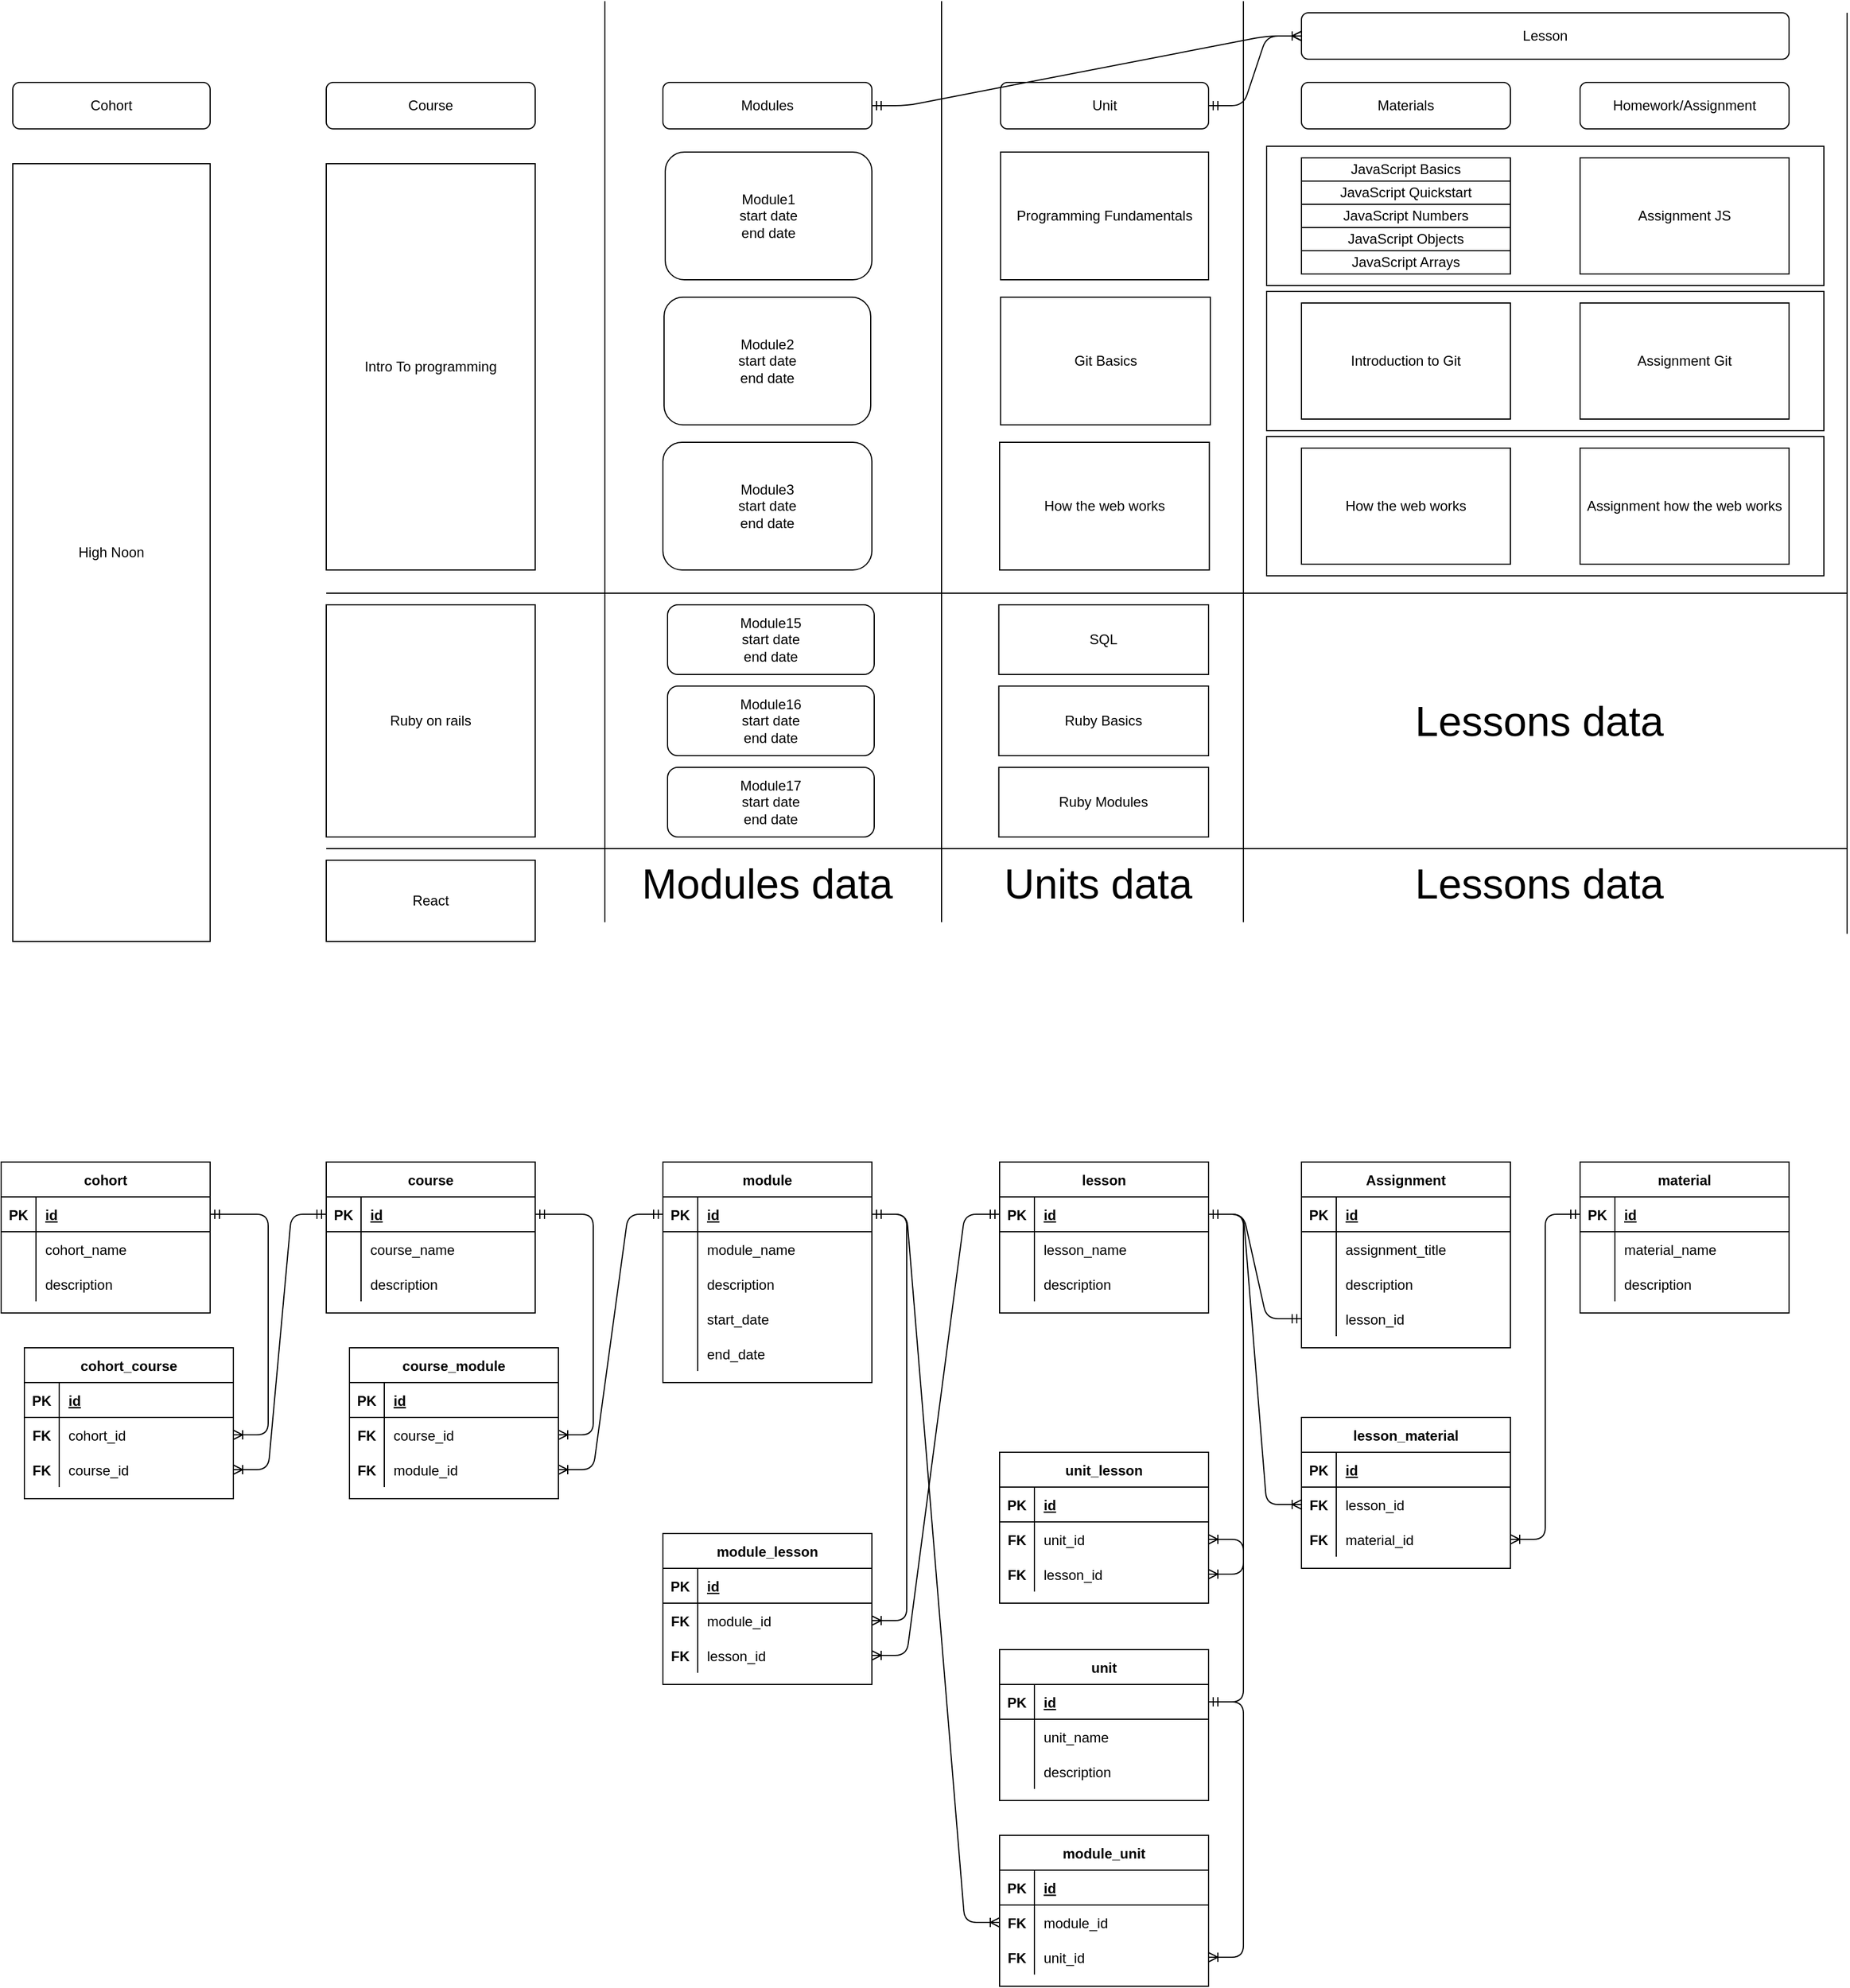 <mxfile version="14.4.3" type="device"><diagram id="O0OKYs0jteGNB7Sngauj" name="Page-1"><mxGraphModel dx="1897" dy="2104" grid="1" gridSize="10" guides="1" tooltips="1" connect="1" arrows="1" fold="1" page="1" pageScale="1" pageWidth="850" pageHeight="1100" math="0" shadow="0"><root><mxCell id="0"/><mxCell id="1" parent="0"/><mxCell id="TIWMJqJ8-KiWITQh8Dt_-1" value="cohort" style="shape=table;startSize=30;container=1;collapsible=1;childLayout=tableLayout;fixedRows=1;rowLines=0;fontStyle=1;align=center;resizeLast=1;" vertex="1" parent="1"><mxGeometry x="100" y="80" width="180" height="130" as="geometry"/></mxCell><mxCell id="TIWMJqJ8-KiWITQh8Dt_-2" value="" style="shape=partialRectangle;collapsible=0;dropTarget=0;pointerEvents=0;fillColor=none;top=0;left=0;bottom=1;right=0;points=[[0,0.5],[1,0.5]];portConstraint=eastwest;" vertex="1" parent="TIWMJqJ8-KiWITQh8Dt_-1"><mxGeometry y="30" width="180" height="30" as="geometry"/></mxCell><mxCell id="TIWMJqJ8-KiWITQh8Dt_-3" value="PK" style="shape=partialRectangle;connectable=0;fillColor=none;top=0;left=0;bottom=0;right=0;fontStyle=1;overflow=hidden;" vertex="1" parent="TIWMJqJ8-KiWITQh8Dt_-2"><mxGeometry width="30" height="30" as="geometry"/></mxCell><mxCell id="TIWMJqJ8-KiWITQh8Dt_-4" value="id" style="shape=partialRectangle;connectable=0;fillColor=none;top=0;left=0;bottom=0;right=0;align=left;spacingLeft=6;fontStyle=5;overflow=hidden;" vertex="1" parent="TIWMJqJ8-KiWITQh8Dt_-2"><mxGeometry x="30" width="150" height="30" as="geometry"/></mxCell><mxCell id="TIWMJqJ8-KiWITQh8Dt_-5" value="" style="shape=partialRectangle;collapsible=0;dropTarget=0;pointerEvents=0;fillColor=none;top=0;left=0;bottom=0;right=0;points=[[0,0.5],[1,0.5]];portConstraint=eastwest;" vertex="1" parent="TIWMJqJ8-KiWITQh8Dt_-1"><mxGeometry y="60" width="180" height="30" as="geometry"/></mxCell><mxCell id="TIWMJqJ8-KiWITQh8Dt_-6" value="" style="shape=partialRectangle;connectable=0;fillColor=none;top=0;left=0;bottom=0;right=0;editable=1;overflow=hidden;" vertex="1" parent="TIWMJqJ8-KiWITQh8Dt_-5"><mxGeometry width="30" height="30" as="geometry"/></mxCell><mxCell id="TIWMJqJ8-KiWITQh8Dt_-7" value="cohort_name" style="shape=partialRectangle;connectable=0;fillColor=none;top=0;left=0;bottom=0;right=0;align=left;spacingLeft=6;overflow=hidden;" vertex="1" parent="TIWMJqJ8-KiWITQh8Dt_-5"><mxGeometry x="30" width="150" height="30" as="geometry"/></mxCell><mxCell id="TIWMJqJ8-KiWITQh8Dt_-11" value="" style="shape=partialRectangle;collapsible=0;dropTarget=0;pointerEvents=0;fillColor=none;top=0;left=0;bottom=0;right=0;points=[[0,0.5],[1,0.5]];portConstraint=eastwest;" vertex="1" parent="TIWMJqJ8-KiWITQh8Dt_-1"><mxGeometry y="90" width="180" height="30" as="geometry"/></mxCell><mxCell id="TIWMJqJ8-KiWITQh8Dt_-12" value="" style="shape=partialRectangle;connectable=0;fillColor=none;top=0;left=0;bottom=0;right=0;editable=1;overflow=hidden;" vertex="1" parent="TIWMJqJ8-KiWITQh8Dt_-11"><mxGeometry width="30" height="30" as="geometry"/></mxCell><mxCell id="TIWMJqJ8-KiWITQh8Dt_-13" value="description" style="shape=partialRectangle;connectable=0;fillColor=none;top=0;left=0;bottom=0;right=0;align=left;spacingLeft=6;overflow=hidden;" vertex="1" parent="TIWMJqJ8-KiWITQh8Dt_-11"><mxGeometry x="30" width="150" height="30" as="geometry"/></mxCell><mxCell id="TIWMJqJ8-KiWITQh8Dt_-14" value="course" style="shape=table;startSize=30;container=1;collapsible=1;childLayout=tableLayout;fixedRows=1;rowLines=0;fontStyle=1;align=center;resizeLast=1;" vertex="1" parent="1"><mxGeometry x="380" y="80" width="180" height="130" as="geometry"/></mxCell><mxCell id="TIWMJqJ8-KiWITQh8Dt_-15" value="" style="shape=partialRectangle;collapsible=0;dropTarget=0;pointerEvents=0;fillColor=none;top=0;left=0;bottom=1;right=0;points=[[0,0.5],[1,0.5]];portConstraint=eastwest;" vertex="1" parent="TIWMJqJ8-KiWITQh8Dt_-14"><mxGeometry y="30" width="180" height="30" as="geometry"/></mxCell><mxCell id="TIWMJqJ8-KiWITQh8Dt_-16" value="PK" style="shape=partialRectangle;connectable=0;fillColor=none;top=0;left=0;bottom=0;right=0;fontStyle=1;overflow=hidden;" vertex="1" parent="TIWMJqJ8-KiWITQh8Dt_-15"><mxGeometry width="30" height="30" as="geometry"/></mxCell><mxCell id="TIWMJqJ8-KiWITQh8Dt_-17" value="id" style="shape=partialRectangle;connectable=0;fillColor=none;top=0;left=0;bottom=0;right=0;align=left;spacingLeft=6;fontStyle=5;overflow=hidden;" vertex="1" parent="TIWMJqJ8-KiWITQh8Dt_-15"><mxGeometry x="30" width="150" height="30" as="geometry"/></mxCell><mxCell id="TIWMJqJ8-KiWITQh8Dt_-18" value="" style="shape=partialRectangle;collapsible=0;dropTarget=0;pointerEvents=0;fillColor=none;top=0;left=0;bottom=0;right=0;points=[[0,0.5],[1,0.5]];portConstraint=eastwest;" vertex="1" parent="TIWMJqJ8-KiWITQh8Dt_-14"><mxGeometry y="60" width="180" height="30" as="geometry"/></mxCell><mxCell id="TIWMJqJ8-KiWITQh8Dt_-19" value="" style="shape=partialRectangle;connectable=0;fillColor=none;top=0;left=0;bottom=0;right=0;editable=1;overflow=hidden;" vertex="1" parent="TIWMJqJ8-KiWITQh8Dt_-18"><mxGeometry width="30" height="30" as="geometry"/></mxCell><mxCell id="TIWMJqJ8-KiWITQh8Dt_-20" value="course_name" style="shape=partialRectangle;connectable=0;fillColor=none;top=0;left=0;bottom=0;right=0;align=left;spacingLeft=6;overflow=hidden;" vertex="1" parent="TIWMJqJ8-KiWITQh8Dt_-18"><mxGeometry x="30" width="150" height="30" as="geometry"/></mxCell><mxCell id="TIWMJqJ8-KiWITQh8Dt_-21" value="" style="shape=partialRectangle;collapsible=0;dropTarget=0;pointerEvents=0;fillColor=none;top=0;left=0;bottom=0;right=0;points=[[0,0.5],[1,0.5]];portConstraint=eastwest;" vertex="1" parent="TIWMJqJ8-KiWITQh8Dt_-14"><mxGeometry y="90" width="180" height="30" as="geometry"/></mxCell><mxCell id="TIWMJqJ8-KiWITQh8Dt_-22" value="" style="shape=partialRectangle;connectable=0;fillColor=none;top=0;left=0;bottom=0;right=0;editable=1;overflow=hidden;" vertex="1" parent="TIWMJqJ8-KiWITQh8Dt_-21"><mxGeometry width="30" height="30" as="geometry"/></mxCell><mxCell id="TIWMJqJ8-KiWITQh8Dt_-23" value="description" style="shape=partialRectangle;connectable=0;fillColor=none;top=0;left=0;bottom=0;right=0;align=left;spacingLeft=6;overflow=hidden;" vertex="1" parent="TIWMJqJ8-KiWITQh8Dt_-21"><mxGeometry x="30" width="150" height="30" as="geometry"/></mxCell><mxCell id="TIWMJqJ8-KiWITQh8Dt_-24" value="cohort_course" style="shape=table;startSize=30;container=1;collapsible=1;childLayout=tableLayout;fixedRows=1;rowLines=0;fontStyle=1;align=center;resizeLast=1;" vertex="1" parent="1"><mxGeometry x="120" y="240" width="180" height="130" as="geometry"/></mxCell><mxCell id="TIWMJqJ8-KiWITQh8Dt_-25" value="" style="shape=partialRectangle;collapsible=0;dropTarget=0;pointerEvents=0;fillColor=none;top=0;left=0;bottom=1;right=0;points=[[0,0.5],[1,0.5]];portConstraint=eastwest;" vertex="1" parent="TIWMJqJ8-KiWITQh8Dt_-24"><mxGeometry y="30" width="180" height="30" as="geometry"/></mxCell><mxCell id="TIWMJqJ8-KiWITQh8Dt_-26" value="PK" style="shape=partialRectangle;connectable=0;fillColor=none;top=0;left=0;bottom=0;right=0;fontStyle=1;overflow=hidden;" vertex="1" parent="TIWMJqJ8-KiWITQh8Dt_-25"><mxGeometry width="30" height="30" as="geometry"/></mxCell><mxCell id="TIWMJqJ8-KiWITQh8Dt_-27" value="id" style="shape=partialRectangle;connectable=0;fillColor=none;top=0;left=0;bottom=0;right=0;align=left;spacingLeft=6;fontStyle=5;overflow=hidden;" vertex="1" parent="TIWMJqJ8-KiWITQh8Dt_-25"><mxGeometry x="30" width="150" height="30" as="geometry"/></mxCell><mxCell id="TIWMJqJ8-KiWITQh8Dt_-28" value="" style="shape=partialRectangle;collapsible=0;dropTarget=0;pointerEvents=0;fillColor=none;top=0;left=0;bottom=0;right=0;points=[[0,0.5],[1,0.5]];portConstraint=eastwest;" vertex="1" parent="TIWMJqJ8-KiWITQh8Dt_-24"><mxGeometry y="60" width="180" height="30" as="geometry"/></mxCell><mxCell id="TIWMJqJ8-KiWITQh8Dt_-29" value="FK" style="shape=partialRectangle;connectable=0;fillColor=none;top=0;left=0;bottom=0;right=0;editable=1;overflow=hidden;fontStyle=1" vertex="1" parent="TIWMJqJ8-KiWITQh8Dt_-28"><mxGeometry width="30" height="30" as="geometry"/></mxCell><mxCell id="TIWMJqJ8-KiWITQh8Dt_-30" value="cohort_id" style="shape=partialRectangle;connectable=0;fillColor=none;top=0;left=0;bottom=0;right=0;align=left;spacingLeft=6;overflow=hidden;" vertex="1" parent="TIWMJqJ8-KiWITQh8Dt_-28"><mxGeometry x="30" width="150" height="30" as="geometry"/></mxCell><mxCell id="TIWMJqJ8-KiWITQh8Dt_-31" value="" style="shape=partialRectangle;collapsible=0;dropTarget=0;pointerEvents=0;fillColor=none;top=0;left=0;bottom=0;right=0;points=[[0,0.5],[1,0.5]];portConstraint=eastwest;" vertex="1" parent="TIWMJqJ8-KiWITQh8Dt_-24"><mxGeometry y="90" width="180" height="30" as="geometry"/></mxCell><mxCell id="TIWMJqJ8-KiWITQh8Dt_-32" value="FK" style="shape=partialRectangle;connectable=0;fillColor=none;top=0;left=0;bottom=0;right=0;editable=1;overflow=hidden;fontStyle=1" vertex="1" parent="TIWMJqJ8-KiWITQh8Dt_-31"><mxGeometry width="30" height="30" as="geometry"/></mxCell><mxCell id="TIWMJqJ8-KiWITQh8Dt_-33" value="course_id" style="shape=partialRectangle;connectable=0;fillColor=none;top=0;left=0;bottom=0;right=0;align=left;spacingLeft=6;overflow=hidden;" vertex="1" parent="TIWMJqJ8-KiWITQh8Dt_-31"><mxGeometry x="30" width="150" height="30" as="geometry"/></mxCell><mxCell id="TIWMJqJ8-KiWITQh8Dt_-35" value="" style="edgeStyle=entityRelationEdgeStyle;fontSize=12;html=1;endArrow=ERoneToMany;startArrow=ERmandOne;" edge="1" parent="1" source="TIWMJqJ8-KiWITQh8Dt_-2" target="TIWMJqJ8-KiWITQh8Dt_-28"><mxGeometry width="100" height="100" relative="1" as="geometry"><mxPoint x="620" y="360" as="sourcePoint"/><mxPoint x="720" y="260" as="targetPoint"/></mxGeometry></mxCell><mxCell id="TIWMJqJ8-KiWITQh8Dt_-37" value="" style="edgeStyle=entityRelationEdgeStyle;fontSize=12;html=1;endArrow=ERoneToMany;startArrow=ERmandOne;entryX=1;entryY=0.5;entryDx=0;entryDy=0;exitX=0;exitY=0.5;exitDx=0;exitDy=0;" edge="1" parent="1" source="TIWMJqJ8-KiWITQh8Dt_-15" target="TIWMJqJ8-KiWITQh8Dt_-31"><mxGeometry width="100" height="100" relative="1" as="geometry"><mxPoint x="510" y="140" as="sourcePoint"/><mxPoint x="520" y="330" as="targetPoint"/></mxGeometry></mxCell><mxCell id="TIWMJqJ8-KiWITQh8Dt_-70" value="module" style="shape=table;startSize=30;container=1;collapsible=1;childLayout=tableLayout;fixedRows=1;rowLines=0;fontStyle=1;align=center;resizeLast=1;" vertex="1" parent="1"><mxGeometry x="670" y="80" width="180" height="190" as="geometry"/></mxCell><mxCell id="TIWMJqJ8-KiWITQh8Dt_-71" value="" style="shape=partialRectangle;collapsible=0;dropTarget=0;pointerEvents=0;fillColor=none;top=0;left=0;bottom=1;right=0;points=[[0,0.5],[1,0.5]];portConstraint=eastwest;" vertex="1" parent="TIWMJqJ8-KiWITQh8Dt_-70"><mxGeometry y="30" width="180" height="30" as="geometry"/></mxCell><mxCell id="TIWMJqJ8-KiWITQh8Dt_-72" value="PK" style="shape=partialRectangle;connectable=0;fillColor=none;top=0;left=0;bottom=0;right=0;fontStyle=1;overflow=hidden;" vertex="1" parent="TIWMJqJ8-KiWITQh8Dt_-71"><mxGeometry width="30" height="30" as="geometry"/></mxCell><mxCell id="TIWMJqJ8-KiWITQh8Dt_-73" value="id" style="shape=partialRectangle;connectable=0;fillColor=none;top=0;left=0;bottom=0;right=0;align=left;spacingLeft=6;fontStyle=5;overflow=hidden;" vertex="1" parent="TIWMJqJ8-KiWITQh8Dt_-71"><mxGeometry x="30" width="150" height="30" as="geometry"/></mxCell><mxCell id="TIWMJqJ8-KiWITQh8Dt_-74" value="" style="shape=partialRectangle;collapsible=0;dropTarget=0;pointerEvents=0;fillColor=none;top=0;left=0;bottom=0;right=0;points=[[0,0.5],[1,0.5]];portConstraint=eastwest;" vertex="1" parent="TIWMJqJ8-KiWITQh8Dt_-70"><mxGeometry y="60" width="180" height="30" as="geometry"/></mxCell><mxCell id="TIWMJqJ8-KiWITQh8Dt_-75" value="" style="shape=partialRectangle;connectable=0;fillColor=none;top=0;left=0;bottom=0;right=0;editable=1;overflow=hidden;" vertex="1" parent="TIWMJqJ8-KiWITQh8Dt_-74"><mxGeometry width="30" height="30" as="geometry"/></mxCell><mxCell id="TIWMJqJ8-KiWITQh8Dt_-76" value="module_name" style="shape=partialRectangle;connectable=0;fillColor=none;top=0;left=0;bottom=0;right=0;align=left;spacingLeft=6;overflow=hidden;" vertex="1" parent="TIWMJqJ8-KiWITQh8Dt_-74"><mxGeometry x="30" width="150" height="30" as="geometry"/></mxCell><mxCell id="TIWMJqJ8-KiWITQh8Dt_-77" value="" style="shape=partialRectangle;collapsible=0;dropTarget=0;pointerEvents=0;fillColor=none;top=0;left=0;bottom=0;right=0;points=[[0,0.5],[1,0.5]];portConstraint=eastwest;" vertex="1" parent="TIWMJqJ8-KiWITQh8Dt_-70"><mxGeometry y="90" width="180" height="30" as="geometry"/></mxCell><mxCell id="TIWMJqJ8-KiWITQh8Dt_-78" value="" style="shape=partialRectangle;connectable=0;fillColor=none;top=0;left=0;bottom=0;right=0;editable=1;overflow=hidden;" vertex="1" parent="TIWMJqJ8-KiWITQh8Dt_-77"><mxGeometry width="30" height="30" as="geometry"/></mxCell><mxCell id="TIWMJqJ8-KiWITQh8Dt_-79" value="description" style="shape=partialRectangle;connectable=0;fillColor=none;top=0;left=0;bottom=0;right=0;align=left;spacingLeft=6;overflow=hidden;" vertex="1" parent="TIWMJqJ8-KiWITQh8Dt_-77"><mxGeometry x="30" width="150" height="30" as="geometry"/></mxCell><mxCell id="TIWMJqJ8-KiWITQh8Dt_-230" value="" style="shape=partialRectangle;collapsible=0;dropTarget=0;pointerEvents=0;fillColor=none;top=0;left=0;bottom=0;right=0;points=[[0,0.5],[1,0.5]];portConstraint=eastwest;" vertex="1" parent="TIWMJqJ8-KiWITQh8Dt_-70"><mxGeometry y="120" width="180" height="30" as="geometry"/></mxCell><mxCell id="TIWMJqJ8-KiWITQh8Dt_-231" value="" style="shape=partialRectangle;connectable=0;fillColor=none;top=0;left=0;bottom=0;right=0;editable=1;overflow=hidden;" vertex="1" parent="TIWMJqJ8-KiWITQh8Dt_-230"><mxGeometry width="30" height="30" as="geometry"/></mxCell><mxCell id="TIWMJqJ8-KiWITQh8Dt_-232" value="start_date" style="shape=partialRectangle;connectable=0;fillColor=none;top=0;left=0;bottom=0;right=0;align=left;spacingLeft=6;overflow=hidden;" vertex="1" parent="TIWMJqJ8-KiWITQh8Dt_-230"><mxGeometry x="30" width="150" height="30" as="geometry"/></mxCell><mxCell id="TIWMJqJ8-KiWITQh8Dt_-233" value="" style="shape=partialRectangle;collapsible=0;dropTarget=0;pointerEvents=0;fillColor=none;top=0;left=0;bottom=0;right=0;points=[[0,0.5],[1,0.5]];portConstraint=eastwest;" vertex="1" parent="TIWMJqJ8-KiWITQh8Dt_-70"><mxGeometry y="150" width="180" height="30" as="geometry"/></mxCell><mxCell id="TIWMJqJ8-KiWITQh8Dt_-234" value="" style="shape=partialRectangle;connectable=0;fillColor=none;top=0;left=0;bottom=0;right=0;editable=1;overflow=hidden;" vertex="1" parent="TIWMJqJ8-KiWITQh8Dt_-233"><mxGeometry width="30" height="30" as="geometry"/></mxCell><mxCell id="TIWMJqJ8-KiWITQh8Dt_-235" value="end_date" style="shape=partialRectangle;connectable=0;fillColor=none;top=0;left=0;bottom=0;right=0;align=left;spacingLeft=6;overflow=hidden;" vertex="1" parent="TIWMJqJ8-KiWITQh8Dt_-233"><mxGeometry x="30" width="150" height="30" as="geometry"/></mxCell><mxCell id="TIWMJqJ8-KiWITQh8Dt_-80" value="course_module" style="shape=table;startSize=30;container=1;collapsible=1;childLayout=tableLayout;fixedRows=1;rowLines=0;fontStyle=1;align=center;resizeLast=1;" vertex="1" parent="1"><mxGeometry x="400" y="240" width="180" height="130" as="geometry"/></mxCell><mxCell id="TIWMJqJ8-KiWITQh8Dt_-81" value="" style="shape=partialRectangle;collapsible=0;dropTarget=0;pointerEvents=0;fillColor=none;top=0;left=0;bottom=1;right=0;points=[[0,0.5],[1,0.5]];portConstraint=eastwest;" vertex="1" parent="TIWMJqJ8-KiWITQh8Dt_-80"><mxGeometry y="30" width="180" height="30" as="geometry"/></mxCell><mxCell id="TIWMJqJ8-KiWITQh8Dt_-82" value="PK" style="shape=partialRectangle;connectable=0;fillColor=none;top=0;left=0;bottom=0;right=0;fontStyle=1;overflow=hidden;" vertex="1" parent="TIWMJqJ8-KiWITQh8Dt_-81"><mxGeometry width="30" height="30" as="geometry"/></mxCell><mxCell id="TIWMJqJ8-KiWITQh8Dt_-83" value="id" style="shape=partialRectangle;connectable=0;fillColor=none;top=0;left=0;bottom=0;right=0;align=left;spacingLeft=6;fontStyle=5;overflow=hidden;" vertex="1" parent="TIWMJqJ8-KiWITQh8Dt_-81"><mxGeometry x="30" width="150" height="30" as="geometry"/></mxCell><mxCell id="TIWMJqJ8-KiWITQh8Dt_-84" value="" style="shape=partialRectangle;collapsible=0;dropTarget=0;pointerEvents=0;fillColor=none;top=0;left=0;bottom=0;right=0;points=[[0,0.5],[1,0.5]];portConstraint=eastwest;" vertex="1" parent="TIWMJqJ8-KiWITQh8Dt_-80"><mxGeometry y="60" width="180" height="30" as="geometry"/></mxCell><mxCell id="TIWMJqJ8-KiWITQh8Dt_-85" value="FK" style="shape=partialRectangle;connectable=0;fillColor=none;top=0;left=0;bottom=0;right=0;editable=1;overflow=hidden;fontStyle=1" vertex="1" parent="TIWMJqJ8-KiWITQh8Dt_-84"><mxGeometry width="30" height="30" as="geometry"/></mxCell><mxCell id="TIWMJqJ8-KiWITQh8Dt_-86" value="course_id" style="shape=partialRectangle;connectable=0;fillColor=none;top=0;left=0;bottom=0;right=0;align=left;spacingLeft=6;overflow=hidden;" vertex="1" parent="TIWMJqJ8-KiWITQh8Dt_-84"><mxGeometry x="30" width="150" height="30" as="geometry"/></mxCell><mxCell id="TIWMJqJ8-KiWITQh8Dt_-87" value="" style="shape=partialRectangle;collapsible=0;dropTarget=0;pointerEvents=0;fillColor=none;top=0;left=0;bottom=0;right=0;points=[[0,0.5],[1,0.5]];portConstraint=eastwest;" vertex="1" parent="TIWMJqJ8-KiWITQh8Dt_-80"><mxGeometry y="90" width="180" height="30" as="geometry"/></mxCell><mxCell id="TIWMJqJ8-KiWITQh8Dt_-88" value="FK" style="shape=partialRectangle;connectable=0;fillColor=none;top=0;left=0;bottom=0;right=0;editable=1;overflow=hidden;fontStyle=1" vertex="1" parent="TIWMJqJ8-KiWITQh8Dt_-87"><mxGeometry width="30" height="30" as="geometry"/></mxCell><mxCell id="TIWMJqJ8-KiWITQh8Dt_-89" value="module_id" style="shape=partialRectangle;connectable=0;fillColor=none;top=0;left=0;bottom=0;right=0;align=left;spacingLeft=6;overflow=hidden;" vertex="1" parent="TIWMJqJ8-KiWITQh8Dt_-87"><mxGeometry x="30" width="150" height="30" as="geometry"/></mxCell><mxCell id="TIWMJqJ8-KiWITQh8Dt_-90" value="" style="edgeStyle=entityRelationEdgeStyle;fontSize=12;html=1;endArrow=ERoneToMany;startArrow=ERmandOne;entryX=1;entryY=0.5;entryDx=0;entryDy=0;exitX=0;exitY=0.5;exitDx=0;exitDy=0;" edge="1" parent="1" source="TIWMJqJ8-KiWITQh8Dt_-71" target="TIWMJqJ8-KiWITQh8Dt_-87"><mxGeometry width="100" height="100" relative="1" as="geometry"><mxPoint x="880" y="140" as="sourcePoint"/><mxPoint x="890" y="330" as="targetPoint"/></mxGeometry></mxCell><mxCell id="TIWMJqJ8-KiWITQh8Dt_-91" value="" style="edgeStyle=entityRelationEdgeStyle;fontSize=12;html=1;endArrow=ERoneToMany;startArrow=ERmandOne;" edge="1" parent="1" source="TIWMJqJ8-KiWITQh8Dt_-15" target="TIWMJqJ8-KiWITQh8Dt_-84"><mxGeometry width="100" height="100" relative="1" as="geometry"><mxPoint x="660" y="120" as="sourcePoint"/><mxPoint x="670" y="320" as="targetPoint"/></mxGeometry></mxCell><mxCell id="TIWMJqJ8-KiWITQh8Dt_-92" value="lesson" style="shape=table;startSize=30;container=1;collapsible=1;childLayout=tableLayout;fixedRows=1;rowLines=0;fontStyle=1;align=center;resizeLast=1;" vertex="1" parent="1"><mxGeometry x="960" y="80" width="180" height="130" as="geometry"/></mxCell><mxCell id="TIWMJqJ8-KiWITQh8Dt_-93" value="" style="shape=partialRectangle;collapsible=0;dropTarget=0;pointerEvents=0;fillColor=none;top=0;left=0;bottom=1;right=0;points=[[0,0.5],[1,0.5]];portConstraint=eastwest;" vertex="1" parent="TIWMJqJ8-KiWITQh8Dt_-92"><mxGeometry y="30" width="180" height="30" as="geometry"/></mxCell><mxCell id="TIWMJqJ8-KiWITQh8Dt_-94" value="PK" style="shape=partialRectangle;connectable=0;fillColor=none;top=0;left=0;bottom=0;right=0;fontStyle=1;overflow=hidden;" vertex="1" parent="TIWMJqJ8-KiWITQh8Dt_-93"><mxGeometry width="30" height="30" as="geometry"/></mxCell><mxCell id="TIWMJqJ8-KiWITQh8Dt_-95" value="id" style="shape=partialRectangle;connectable=0;fillColor=none;top=0;left=0;bottom=0;right=0;align=left;spacingLeft=6;fontStyle=5;overflow=hidden;" vertex="1" parent="TIWMJqJ8-KiWITQh8Dt_-93"><mxGeometry x="30" width="150" height="30" as="geometry"/></mxCell><mxCell id="TIWMJqJ8-KiWITQh8Dt_-96" value="" style="shape=partialRectangle;collapsible=0;dropTarget=0;pointerEvents=0;fillColor=none;top=0;left=0;bottom=0;right=0;points=[[0,0.5],[1,0.5]];portConstraint=eastwest;" vertex="1" parent="TIWMJqJ8-KiWITQh8Dt_-92"><mxGeometry y="60" width="180" height="30" as="geometry"/></mxCell><mxCell id="TIWMJqJ8-KiWITQh8Dt_-97" value="" style="shape=partialRectangle;connectable=0;fillColor=none;top=0;left=0;bottom=0;right=0;editable=1;overflow=hidden;" vertex="1" parent="TIWMJqJ8-KiWITQh8Dt_-96"><mxGeometry width="30" height="30" as="geometry"/></mxCell><mxCell id="TIWMJqJ8-KiWITQh8Dt_-98" value="lesson_name" style="shape=partialRectangle;connectable=0;fillColor=none;top=0;left=0;bottom=0;right=0;align=left;spacingLeft=6;overflow=hidden;" vertex="1" parent="TIWMJqJ8-KiWITQh8Dt_-96"><mxGeometry x="30" width="150" height="30" as="geometry"/></mxCell><mxCell id="TIWMJqJ8-KiWITQh8Dt_-99" value="" style="shape=partialRectangle;collapsible=0;dropTarget=0;pointerEvents=0;fillColor=none;top=0;left=0;bottom=0;right=0;points=[[0,0.5],[1,0.5]];portConstraint=eastwest;" vertex="1" parent="TIWMJqJ8-KiWITQh8Dt_-92"><mxGeometry y="90" width="180" height="30" as="geometry"/></mxCell><mxCell id="TIWMJqJ8-KiWITQh8Dt_-100" value="" style="shape=partialRectangle;connectable=0;fillColor=none;top=0;left=0;bottom=0;right=0;editable=1;overflow=hidden;" vertex="1" parent="TIWMJqJ8-KiWITQh8Dt_-99"><mxGeometry width="30" height="30" as="geometry"/></mxCell><mxCell id="TIWMJqJ8-KiWITQh8Dt_-101" value="description" style="shape=partialRectangle;connectable=0;fillColor=none;top=0;left=0;bottom=0;right=0;align=left;spacingLeft=6;overflow=hidden;" vertex="1" parent="TIWMJqJ8-KiWITQh8Dt_-99"><mxGeometry x="30" width="150" height="30" as="geometry"/></mxCell><mxCell id="TIWMJqJ8-KiWITQh8Dt_-102" value="module_lesson" style="shape=table;startSize=30;container=1;collapsible=1;childLayout=tableLayout;fixedRows=1;rowLines=0;fontStyle=1;align=center;resizeLast=1;" vertex="1" parent="1"><mxGeometry x="670" y="400" width="180" height="130" as="geometry"/></mxCell><mxCell id="TIWMJqJ8-KiWITQh8Dt_-103" value="" style="shape=partialRectangle;collapsible=0;dropTarget=0;pointerEvents=0;fillColor=none;top=0;left=0;bottom=1;right=0;points=[[0,0.5],[1,0.5]];portConstraint=eastwest;" vertex="1" parent="TIWMJqJ8-KiWITQh8Dt_-102"><mxGeometry y="30" width="180" height="30" as="geometry"/></mxCell><mxCell id="TIWMJqJ8-KiWITQh8Dt_-104" value="PK" style="shape=partialRectangle;connectable=0;fillColor=none;top=0;left=0;bottom=0;right=0;fontStyle=1;overflow=hidden;" vertex="1" parent="TIWMJqJ8-KiWITQh8Dt_-103"><mxGeometry width="30" height="30" as="geometry"/></mxCell><mxCell id="TIWMJqJ8-KiWITQh8Dt_-105" value="id" style="shape=partialRectangle;connectable=0;fillColor=none;top=0;left=0;bottom=0;right=0;align=left;spacingLeft=6;fontStyle=5;overflow=hidden;" vertex="1" parent="TIWMJqJ8-KiWITQh8Dt_-103"><mxGeometry x="30" width="150" height="30" as="geometry"/></mxCell><mxCell id="TIWMJqJ8-KiWITQh8Dt_-106" value="" style="shape=partialRectangle;collapsible=0;dropTarget=0;pointerEvents=0;fillColor=none;top=0;left=0;bottom=0;right=0;points=[[0,0.5],[1,0.5]];portConstraint=eastwest;" vertex="1" parent="TIWMJqJ8-KiWITQh8Dt_-102"><mxGeometry y="60" width="180" height="30" as="geometry"/></mxCell><mxCell id="TIWMJqJ8-KiWITQh8Dt_-107" value="FK" style="shape=partialRectangle;connectable=0;fillColor=none;top=0;left=0;bottom=0;right=0;editable=1;overflow=hidden;fontStyle=1" vertex="1" parent="TIWMJqJ8-KiWITQh8Dt_-106"><mxGeometry width="30" height="30" as="geometry"/></mxCell><mxCell id="TIWMJqJ8-KiWITQh8Dt_-108" value="module_id" style="shape=partialRectangle;connectable=0;fillColor=none;top=0;left=0;bottom=0;right=0;align=left;spacingLeft=6;overflow=hidden;" vertex="1" parent="TIWMJqJ8-KiWITQh8Dt_-106"><mxGeometry x="30" width="150" height="30" as="geometry"/></mxCell><mxCell id="TIWMJqJ8-KiWITQh8Dt_-109" value="" style="shape=partialRectangle;collapsible=0;dropTarget=0;pointerEvents=0;fillColor=none;top=0;left=0;bottom=0;right=0;points=[[0,0.5],[1,0.5]];portConstraint=eastwest;" vertex="1" parent="TIWMJqJ8-KiWITQh8Dt_-102"><mxGeometry y="90" width="180" height="30" as="geometry"/></mxCell><mxCell id="TIWMJqJ8-KiWITQh8Dt_-110" value="FK" style="shape=partialRectangle;connectable=0;fillColor=none;top=0;left=0;bottom=0;right=0;editable=1;overflow=hidden;fontStyle=1" vertex="1" parent="TIWMJqJ8-KiWITQh8Dt_-109"><mxGeometry width="30" height="30" as="geometry"/></mxCell><mxCell id="TIWMJqJ8-KiWITQh8Dt_-111" value="lesson_id" style="shape=partialRectangle;connectable=0;fillColor=none;top=0;left=0;bottom=0;right=0;align=left;spacingLeft=6;overflow=hidden;" vertex="1" parent="TIWMJqJ8-KiWITQh8Dt_-109"><mxGeometry x="30" width="150" height="30" as="geometry"/></mxCell><mxCell id="TIWMJqJ8-KiWITQh8Dt_-112" value="" style="edgeStyle=entityRelationEdgeStyle;fontSize=12;html=1;endArrow=ERoneToMany;startArrow=ERmandOne;entryX=1;entryY=0.5;entryDx=0;entryDy=0;exitX=0;exitY=0.5;exitDx=0;exitDy=0;" edge="1" parent="1" source="TIWMJqJ8-KiWITQh8Dt_-93" target="TIWMJqJ8-KiWITQh8Dt_-109"><mxGeometry width="100" height="100" relative="1" as="geometry"><mxPoint x="1260" y="140" as="sourcePoint"/><mxPoint x="1270" y="330" as="targetPoint"/></mxGeometry></mxCell><mxCell id="TIWMJqJ8-KiWITQh8Dt_-113" value="" style="edgeStyle=entityRelationEdgeStyle;fontSize=12;html=1;endArrow=ERoneToMany;startArrow=ERmandOne;exitX=1;exitY=0.5;exitDx=0;exitDy=0;" edge="1" parent="1" target="TIWMJqJ8-KiWITQh8Dt_-106" source="TIWMJqJ8-KiWITQh8Dt_-71"><mxGeometry width="100" height="100" relative="1" as="geometry"><mxPoint x="1040" y="125" as="sourcePoint"/><mxPoint x="1050" y="320" as="targetPoint"/></mxGeometry></mxCell><mxCell id="TIWMJqJ8-KiWITQh8Dt_-114" value="material" style="shape=table;startSize=30;container=1;collapsible=1;childLayout=tableLayout;fixedRows=1;rowLines=0;fontStyle=1;align=center;resizeLast=1;" vertex="1" parent="1"><mxGeometry x="1460" y="80" width="180" height="130" as="geometry"/></mxCell><mxCell id="TIWMJqJ8-KiWITQh8Dt_-115" value="" style="shape=partialRectangle;collapsible=0;dropTarget=0;pointerEvents=0;fillColor=none;top=0;left=0;bottom=1;right=0;points=[[0,0.5],[1,0.5]];portConstraint=eastwest;" vertex="1" parent="TIWMJqJ8-KiWITQh8Dt_-114"><mxGeometry y="30" width="180" height="30" as="geometry"/></mxCell><mxCell id="TIWMJqJ8-KiWITQh8Dt_-116" value="PK" style="shape=partialRectangle;connectable=0;fillColor=none;top=0;left=0;bottom=0;right=0;fontStyle=1;overflow=hidden;" vertex="1" parent="TIWMJqJ8-KiWITQh8Dt_-115"><mxGeometry width="30" height="30" as="geometry"/></mxCell><mxCell id="TIWMJqJ8-KiWITQh8Dt_-117" value="id" style="shape=partialRectangle;connectable=0;fillColor=none;top=0;left=0;bottom=0;right=0;align=left;spacingLeft=6;fontStyle=5;overflow=hidden;" vertex="1" parent="TIWMJqJ8-KiWITQh8Dt_-115"><mxGeometry x="30" width="150" height="30" as="geometry"/></mxCell><mxCell id="TIWMJqJ8-KiWITQh8Dt_-118" value="" style="shape=partialRectangle;collapsible=0;dropTarget=0;pointerEvents=0;fillColor=none;top=0;left=0;bottom=0;right=0;points=[[0,0.5],[1,0.5]];portConstraint=eastwest;" vertex="1" parent="TIWMJqJ8-KiWITQh8Dt_-114"><mxGeometry y="60" width="180" height="30" as="geometry"/></mxCell><mxCell id="TIWMJqJ8-KiWITQh8Dt_-119" value="" style="shape=partialRectangle;connectable=0;fillColor=none;top=0;left=0;bottom=0;right=0;editable=1;overflow=hidden;" vertex="1" parent="TIWMJqJ8-KiWITQh8Dt_-118"><mxGeometry width="30" height="30" as="geometry"/></mxCell><mxCell id="TIWMJqJ8-KiWITQh8Dt_-120" value="material_name" style="shape=partialRectangle;connectable=0;fillColor=none;top=0;left=0;bottom=0;right=0;align=left;spacingLeft=6;overflow=hidden;" vertex="1" parent="TIWMJqJ8-KiWITQh8Dt_-118"><mxGeometry x="30" width="150" height="30" as="geometry"/></mxCell><mxCell id="TIWMJqJ8-KiWITQh8Dt_-121" value="" style="shape=partialRectangle;collapsible=0;dropTarget=0;pointerEvents=0;fillColor=none;top=0;left=0;bottom=0;right=0;points=[[0,0.5],[1,0.5]];portConstraint=eastwest;" vertex="1" parent="TIWMJqJ8-KiWITQh8Dt_-114"><mxGeometry y="90" width="180" height="30" as="geometry"/></mxCell><mxCell id="TIWMJqJ8-KiWITQh8Dt_-122" value="" style="shape=partialRectangle;connectable=0;fillColor=none;top=0;left=0;bottom=0;right=0;editable=1;overflow=hidden;" vertex="1" parent="TIWMJqJ8-KiWITQh8Dt_-121"><mxGeometry width="30" height="30" as="geometry"/></mxCell><mxCell id="TIWMJqJ8-KiWITQh8Dt_-123" value="description" style="shape=partialRectangle;connectable=0;fillColor=none;top=0;left=0;bottom=0;right=0;align=left;spacingLeft=6;overflow=hidden;" vertex="1" parent="TIWMJqJ8-KiWITQh8Dt_-121"><mxGeometry x="30" width="150" height="30" as="geometry"/></mxCell><mxCell id="TIWMJqJ8-KiWITQh8Dt_-125" value="Assignment" style="shape=table;startSize=30;container=1;collapsible=1;childLayout=tableLayout;fixedRows=1;rowLines=0;fontStyle=1;align=center;resizeLast=1;" vertex="1" parent="1"><mxGeometry x="1220" y="80" width="180" height="160" as="geometry"/></mxCell><mxCell id="TIWMJqJ8-KiWITQh8Dt_-126" value="" style="shape=partialRectangle;collapsible=0;dropTarget=0;pointerEvents=0;fillColor=none;top=0;left=0;bottom=1;right=0;points=[[0,0.5],[1,0.5]];portConstraint=eastwest;" vertex="1" parent="TIWMJqJ8-KiWITQh8Dt_-125"><mxGeometry y="30" width="180" height="30" as="geometry"/></mxCell><mxCell id="TIWMJqJ8-KiWITQh8Dt_-127" value="PK" style="shape=partialRectangle;connectable=0;fillColor=none;top=0;left=0;bottom=0;right=0;fontStyle=1;overflow=hidden;" vertex="1" parent="TIWMJqJ8-KiWITQh8Dt_-126"><mxGeometry width="30" height="30" as="geometry"/></mxCell><mxCell id="TIWMJqJ8-KiWITQh8Dt_-128" value="id" style="shape=partialRectangle;connectable=0;fillColor=none;top=0;left=0;bottom=0;right=0;align=left;spacingLeft=6;fontStyle=5;overflow=hidden;" vertex="1" parent="TIWMJqJ8-KiWITQh8Dt_-126"><mxGeometry x="30" width="150" height="30" as="geometry"/></mxCell><mxCell id="TIWMJqJ8-KiWITQh8Dt_-129" value="" style="shape=partialRectangle;collapsible=0;dropTarget=0;pointerEvents=0;fillColor=none;top=0;left=0;bottom=0;right=0;points=[[0,0.5],[1,0.5]];portConstraint=eastwest;" vertex="1" parent="TIWMJqJ8-KiWITQh8Dt_-125"><mxGeometry y="60" width="180" height="30" as="geometry"/></mxCell><mxCell id="TIWMJqJ8-KiWITQh8Dt_-130" value="" style="shape=partialRectangle;connectable=0;fillColor=none;top=0;left=0;bottom=0;right=0;editable=1;overflow=hidden;" vertex="1" parent="TIWMJqJ8-KiWITQh8Dt_-129"><mxGeometry width="30" height="30" as="geometry"/></mxCell><mxCell id="TIWMJqJ8-KiWITQh8Dt_-131" value="assignment_title" style="shape=partialRectangle;connectable=0;fillColor=none;top=0;left=0;bottom=0;right=0;align=left;spacingLeft=6;overflow=hidden;" vertex="1" parent="TIWMJqJ8-KiWITQh8Dt_-129"><mxGeometry x="30" width="150" height="30" as="geometry"/></mxCell><mxCell id="TIWMJqJ8-KiWITQh8Dt_-132" value="" style="shape=partialRectangle;collapsible=0;dropTarget=0;pointerEvents=0;fillColor=none;top=0;left=0;bottom=0;right=0;points=[[0,0.5],[1,0.5]];portConstraint=eastwest;" vertex="1" parent="TIWMJqJ8-KiWITQh8Dt_-125"><mxGeometry y="90" width="180" height="30" as="geometry"/></mxCell><mxCell id="TIWMJqJ8-KiWITQh8Dt_-133" value="" style="shape=partialRectangle;connectable=0;fillColor=none;top=0;left=0;bottom=0;right=0;editable=1;overflow=hidden;" vertex="1" parent="TIWMJqJ8-KiWITQh8Dt_-132"><mxGeometry width="30" height="30" as="geometry"/></mxCell><mxCell id="TIWMJqJ8-KiWITQh8Dt_-134" value="description" style="shape=partialRectangle;connectable=0;fillColor=none;top=0;left=0;bottom=0;right=0;align=left;spacingLeft=6;overflow=hidden;" vertex="1" parent="TIWMJqJ8-KiWITQh8Dt_-132"><mxGeometry x="30" width="150" height="30" as="geometry"/></mxCell><mxCell id="TIWMJqJ8-KiWITQh8Dt_-280" value="" style="shape=partialRectangle;collapsible=0;dropTarget=0;pointerEvents=0;fillColor=none;top=0;left=0;bottom=0;right=0;points=[[0,0.5],[1,0.5]];portConstraint=eastwest;" vertex="1" parent="TIWMJqJ8-KiWITQh8Dt_-125"><mxGeometry y="120" width="180" height="30" as="geometry"/></mxCell><mxCell id="TIWMJqJ8-KiWITQh8Dt_-281" value="" style="shape=partialRectangle;connectable=0;fillColor=none;top=0;left=0;bottom=0;right=0;editable=1;overflow=hidden;" vertex="1" parent="TIWMJqJ8-KiWITQh8Dt_-280"><mxGeometry width="30" height="30" as="geometry"/></mxCell><mxCell id="TIWMJqJ8-KiWITQh8Dt_-282" value="lesson_id" style="shape=partialRectangle;connectable=0;fillColor=none;top=0;left=0;bottom=0;right=0;align=left;spacingLeft=6;overflow=hidden;" vertex="1" parent="TIWMJqJ8-KiWITQh8Dt_-280"><mxGeometry x="30" width="150" height="30" as="geometry"/></mxCell><mxCell id="TIWMJqJ8-KiWITQh8Dt_-135" value="lesson_material" style="shape=table;startSize=30;container=1;collapsible=1;childLayout=tableLayout;fixedRows=1;rowLines=0;fontStyle=1;align=center;resizeLast=1;" vertex="1" parent="1"><mxGeometry x="1220" y="300" width="180" height="130" as="geometry"/></mxCell><mxCell id="TIWMJqJ8-KiWITQh8Dt_-136" value="" style="shape=partialRectangle;collapsible=0;dropTarget=0;pointerEvents=0;fillColor=none;top=0;left=0;bottom=1;right=0;points=[[0,0.5],[1,0.5]];portConstraint=eastwest;" vertex="1" parent="TIWMJqJ8-KiWITQh8Dt_-135"><mxGeometry y="30" width="180" height="30" as="geometry"/></mxCell><mxCell id="TIWMJqJ8-KiWITQh8Dt_-137" value="PK" style="shape=partialRectangle;connectable=0;fillColor=none;top=0;left=0;bottom=0;right=0;fontStyle=1;overflow=hidden;" vertex="1" parent="TIWMJqJ8-KiWITQh8Dt_-136"><mxGeometry width="30" height="30" as="geometry"/></mxCell><mxCell id="TIWMJqJ8-KiWITQh8Dt_-138" value="id" style="shape=partialRectangle;connectable=0;fillColor=none;top=0;left=0;bottom=0;right=0;align=left;spacingLeft=6;fontStyle=5;overflow=hidden;" vertex="1" parent="TIWMJqJ8-KiWITQh8Dt_-136"><mxGeometry x="30" width="150" height="30" as="geometry"/></mxCell><mxCell id="TIWMJqJ8-KiWITQh8Dt_-139" value="" style="shape=partialRectangle;collapsible=0;dropTarget=0;pointerEvents=0;fillColor=none;top=0;left=0;bottom=0;right=0;points=[[0,0.5],[1,0.5]];portConstraint=eastwest;" vertex="1" parent="TIWMJqJ8-KiWITQh8Dt_-135"><mxGeometry y="60" width="180" height="30" as="geometry"/></mxCell><mxCell id="TIWMJqJ8-KiWITQh8Dt_-140" value="FK" style="shape=partialRectangle;connectable=0;fillColor=none;top=0;left=0;bottom=0;right=0;editable=1;overflow=hidden;fontStyle=1" vertex="1" parent="TIWMJqJ8-KiWITQh8Dt_-139"><mxGeometry width="30" height="30" as="geometry"/></mxCell><mxCell id="TIWMJqJ8-KiWITQh8Dt_-141" value="lesson_id" style="shape=partialRectangle;connectable=0;fillColor=none;top=0;left=0;bottom=0;right=0;align=left;spacingLeft=6;overflow=hidden;" vertex="1" parent="TIWMJqJ8-KiWITQh8Dt_-139"><mxGeometry x="30" width="150" height="30" as="geometry"/></mxCell><mxCell id="TIWMJqJ8-KiWITQh8Dt_-142" value="" style="shape=partialRectangle;collapsible=0;dropTarget=0;pointerEvents=0;fillColor=none;top=0;left=0;bottom=0;right=0;points=[[0,0.5],[1,0.5]];portConstraint=eastwest;" vertex="1" parent="TIWMJqJ8-KiWITQh8Dt_-135"><mxGeometry y="90" width="180" height="30" as="geometry"/></mxCell><mxCell id="TIWMJqJ8-KiWITQh8Dt_-143" value="FK" style="shape=partialRectangle;connectable=0;fillColor=none;top=0;left=0;bottom=0;right=0;editable=1;overflow=hidden;fontStyle=1" vertex="1" parent="TIWMJqJ8-KiWITQh8Dt_-142"><mxGeometry width="30" height="30" as="geometry"/></mxCell><mxCell id="TIWMJqJ8-KiWITQh8Dt_-144" value="material_id" style="shape=partialRectangle;connectable=0;fillColor=none;top=0;left=0;bottom=0;right=0;align=left;spacingLeft=6;overflow=hidden;" vertex="1" parent="TIWMJqJ8-KiWITQh8Dt_-142"><mxGeometry x="30" width="150" height="30" as="geometry"/></mxCell><mxCell id="TIWMJqJ8-KiWITQh8Dt_-155" value="" style="edgeStyle=entityRelationEdgeStyle;fontSize=12;html=1;endArrow=ERoneToMany;startArrow=ERmandOne;entryX=0;entryY=0.5;entryDx=0;entryDy=0;" edge="1" parent="1" source="TIWMJqJ8-KiWITQh8Dt_-93" target="TIWMJqJ8-KiWITQh8Dt_-139"><mxGeometry width="100" height="100" relative="1" as="geometry"><mxPoint x="1140" y="130" as="sourcePoint"/><mxPoint x="1160" y="320" as="targetPoint"/></mxGeometry></mxCell><mxCell id="TIWMJqJ8-KiWITQh8Dt_-157" value="" style="edgeStyle=entityRelationEdgeStyle;fontSize=12;html=1;endArrow=ERoneToMany;startArrow=ERmandOne;exitX=0;exitY=0.5;exitDx=0;exitDy=0;" edge="1" parent="1" source="TIWMJqJ8-KiWITQh8Dt_-115" target="TIWMJqJ8-KiWITQh8Dt_-142"><mxGeometry width="100" height="100" relative="1" as="geometry"><mxPoint x="1350" y="-10" as="sourcePoint"/><mxPoint x="1260" y="210" as="targetPoint"/></mxGeometry></mxCell><mxCell id="TIWMJqJ8-KiWITQh8Dt_-169" value="module_unit" style="shape=table;startSize=30;container=1;collapsible=1;childLayout=tableLayout;fixedRows=1;rowLines=0;fontStyle=1;align=center;resizeLast=1;" vertex="1" parent="1"><mxGeometry x="960" y="660" width="180" height="130" as="geometry"/></mxCell><mxCell id="TIWMJqJ8-KiWITQh8Dt_-170" value="" style="shape=partialRectangle;collapsible=0;dropTarget=0;pointerEvents=0;fillColor=none;top=0;left=0;bottom=1;right=0;points=[[0,0.5],[1,0.5]];portConstraint=eastwest;" vertex="1" parent="TIWMJqJ8-KiWITQh8Dt_-169"><mxGeometry y="30" width="180" height="30" as="geometry"/></mxCell><mxCell id="TIWMJqJ8-KiWITQh8Dt_-171" value="PK" style="shape=partialRectangle;connectable=0;fillColor=none;top=0;left=0;bottom=0;right=0;fontStyle=1;overflow=hidden;" vertex="1" parent="TIWMJqJ8-KiWITQh8Dt_-170"><mxGeometry width="30" height="30" as="geometry"/></mxCell><mxCell id="TIWMJqJ8-KiWITQh8Dt_-172" value="id" style="shape=partialRectangle;connectable=0;fillColor=none;top=0;left=0;bottom=0;right=0;align=left;spacingLeft=6;fontStyle=5;overflow=hidden;" vertex="1" parent="TIWMJqJ8-KiWITQh8Dt_-170"><mxGeometry x="30" width="150" height="30" as="geometry"/></mxCell><mxCell id="TIWMJqJ8-KiWITQh8Dt_-173" value="" style="shape=partialRectangle;collapsible=0;dropTarget=0;pointerEvents=0;fillColor=none;top=0;left=0;bottom=0;right=0;points=[[0,0.5],[1,0.5]];portConstraint=eastwest;" vertex="1" parent="TIWMJqJ8-KiWITQh8Dt_-169"><mxGeometry y="60" width="180" height="30" as="geometry"/></mxCell><mxCell id="TIWMJqJ8-KiWITQh8Dt_-174" value="FK" style="shape=partialRectangle;connectable=0;fillColor=none;top=0;left=0;bottom=0;right=0;editable=1;overflow=hidden;fontStyle=1" vertex="1" parent="TIWMJqJ8-KiWITQh8Dt_-173"><mxGeometry width="30" height="30" as="geometry"/></mxCell><mxCell id="TIWMJqJ8-KiWITQh8Dt_-175" value="module_id" style="shape=partialRectangle;connectable=0;fillColor=none;top=0;left=0;bottom=0;right=0;align=left;spacingLeft=6;overflow=hidden;" vertex="1" parent="TIWMJqJ8-KiWITQh8Dt_-173"><mxGeometry x="30" width="150" height="30" as="geometry"/></mxCell><mxCell id="TIWMJqJ8-KiWITQh8Dt_-176" value="" style="shape=partialRectangle;collapsible=0;dropTarget=0;pointerEvents=0;fillColor=none;top=0;left=0;bottom=0;right=0;points=[[0,0.5],[1,0.5]];portConstraint=eastwest;" vertex="1" parent="TIWMJqJ8-KiWITQh8Dt_-169"><mxGeometry y="90" width="180" height="30" as="geometry"/></mxCell><mxCell id="TIWMJqJ8-KiWITQh8Dt_-177" value="FK" style="shape=partialRectangle;connectable=0;fillColor=none;top=0;left=0;bottom=0;right=0;editable=1;overflow=hidden;fontStyle=1" vertex="1" parent="TIWMJqJ8-KiWITQh8Dt_-176"><mxGeometry width="30" height="30" as="geometry"/></mxCell><mxCell id="TIWMJqJ8-KiWITQh8Dt_-178" value="unit_id" style="shape=partialRectangle;connectable=0;fillColor=none;top=0;left=0;bottom=0;right=0;align=left;spacingLeft=6;overflow=hidden;" vertex="1" parent="TIWMJqJ8-KiWITQh8Dt_-176"><mxGeometry x="30" width="150" height="30" as="geometry"/></mxCell><mxCell id="TIWMJqJ8-KiWITQh8Dt_-179" value="" style="edgeStyle=entityRelationEdgeStyle;fontSize=12;html=1;endArrow=ERoneToMany;startArrow=ERmandOne;" edge="1" parent="1" source="TIWMJqJ8-KiWITQh8Dt_-71" target="TIWMJqJ8-KiWITQh8Dt_-173"><mxGeometry width="100" height="100" relative="1" as="geometry"><mxPoint x="860" y="135" as="sourcePoint"/><mxPoint x="880" y="325" as="targetPoint"/></mxGeometry></mxCell><mxCell id="TIWMJqJ8-KiWITQh8Dt_-180" value="unit" style="shape=table;startSize=30;container=1;collapsible=1;childLayout=tableLayout;fixedRows=1;rowLines=0;fontStyle=1;align=center;resizeLast=1;" vertex="1" parent="1"><mxGeometry x="960" y="500" width="180" height="130" as="geometry"/></mxCell><mxCell id="TIWMJqJ8-KiWITQh8Dt_-181" value="" style="shape=partialRectangle;collapsible=0;dropTarget=0;pointerEvents=0;fillColor=none;top=0;left=0;bottom=1;right=0;points=[[0,0.5],[1,0.5]];portConstraint=eastwest;" vertex="1" parent="TIWMJqJ8-KiWITQh8Dt_-180"><mxGeometry y="30" width="180" height="30" as="geometry"/></mxCell><mxCell id="TIWMJqJ8-KiWITQh8Dt_-182" value="PK" style="shape=partialRectangle;connectable=0;fillColor=none;top=0;left=0;bottom=0;right=0;fontStyle=1;overflow=hidden;" vertex="1" parent="TIWMJqJ8-KiWITQh8Dt_-181"><mxGeometry width="30" height="30" as="geometry"/></mxCell><mxCell id="TIWMJqJ8-KiWITQh8Dt_-183" value="id" style="shape=partialRectangle;connectable=0;fillColor=none;top=0;left=0;bottom=0;right=0;align=left;spacingLeft=6;fontStyle=5;overflow=hidden;" vertex="1" parent="TIWMJqJ8-KiWITQh8Dt_-181"><mxGeometry x="30" width="150" height="30" as="geometry"/></mxCell><mxCell id="TIWMJqJ8-KiWITQh8Dt_-184" value="" style="shape=partialRectangle;collapsible=0;dropTarget=0;pointerEvents=0;fillColor=none;top=0;left=0;bottom=0;right=0;points=[[0,0.5],[1,0.5]];portConstraint=eastwest;" vertex="1" parent="TIWMJqJ8-KiWITQh8Dt_-180"><mxGeometry y="60" width="180" height="30" as="geometry"/></mxCell><mxCell id="TIWMJqJ8-KiWITQh8Dt_-185" value="" style="shape=partialRectangle;connectable=0;fillColor=none;top=0;left=0;bottom=0;right=0;editable=1;overflow=hidden;" vertex="1" parent="TIWMJqJ8-KiWITQh8Dt_-184"><mxGeometry width="30" height="30" as="geometry"/></mxCell><mxCell id="TIWMJqJ8-KiWITQh8Dt_-186" value="unit_name" style="shape=partialRectangle;connectable=0;fillColor=none;top=0;left=0;bottom=0;right=0;align=left;spacingLeft=6;overflow=hidden;" vertex="1" parent="TIWMJqJ8-KiWITQh8Dt_-184"><mxGeometry x="30" width="150" height="30" as="geometry"/></mxCell><mxCell id="TIWMJqJ8-KiWITQh8Dt_-187" value="" style="shape=partialRectangle;collapsible=0;dropTarget=0;pointerEvents=0;fillColor=none;top=0;left=0;bottom=0;right=0;points=[[0,0.5],[1,0.5]];portConstraint=eastwest;" vertex="1" parent="TIWMJqJ8-KiWITQh8Dt_-180"><mxGeometry y="90" width="180" height="30" as="geometry"/></mxCell><mxCell id="TIWMJqJ8-KiWITQh8Dt_-188" value="" style="shape=partialRectangle;connectable=0;fillColor=none;top=0;left=0;bottom=0;right=0;editable=1;overflow=hidden;" vertex="1" parent="TIWMJqJ8-KiWITQh8Dt_-187"><mxGeometry width="30" height="30" as="geometry"/></mxCell><mxCell id="TIWMJqJ8-KiWITQh8Dt_-189" value="description" style="shape=partialRectangle;connectable=0;fillColor=none;top=0;left=0;bottom=0;right=0;align=left;spacingLeft=6;overflow=hidden;" vertex="1" parent="TIWMJqJ8-KiWITQh8Dt_-187"><mxGeometry x="30" width="150" height="30" as="geometry"/></mxCell><mxCell id="TIWMJqJ8-KiWITQh8Dt_-190" value="" style="edgeStyle=entityRelationEdgeStyle;fontSize=12;html=1;endArrow=ERoneToMany;startArrow=ERmandOne;" edge="1" parent="1" source="TIWMJqJ8-KiWITQh8Dt_-181" target="TIWMJqJ8-KiWITQh8Dt_-176"><mxGeometry width="100" height="100" relative="1" as="geometry"><mxPoint x="1120" y="470" as="sourcePoint"/><mxPoint x="1030" y="690" as="targetPoint"/></mxGeometry></mxCell><mxCell id="TIWMJqJ8-KiWITQh8Dt_-191" value="unit_lesson" style="shape=table;startSize=30;container=1;collapsible=1;childLayout=tableLayout;fixedRows=1;rowLines=0;fontStyle=1;align=center;resizeLast=1;" vertex="1" parent="1"><mxGeometry x="960" y="330" width="180" height="130" as="geometry"/></mxCell><mxCell id="TIWMJqJ8-KiWITQh8Dt_-192" value="" style="shape=partialRectangle;collapsible=0;dropTarget=0;pointerEvents=0;fillColor=none;top=0;left=0;bottom=1;right=0;points=[[0,0.5],[1,0.5]];portConstraint=eastwest;" vertex="1" parent="TIWMJqJ8-KiWITQh8Dt_-191"><mxGeometry y="30" width="180" height="30" as="geometry"/></mxCell><mxCell id="TIWMJqJ8-KiWITQh8Dt_-193" value="PK" style="shape=partialRectangle;connectable=0;fillColor=none;top=0;left=0;bottom=0;right=0;fontStyle=1;overflow=hidden;" vertex="1" parent="TIWMJqJ8-KiWITQh8Dt_-192"><mxGeometry width="30" height="30" as="geometry"/></mxCell><mxCell id="TIWMJqJ8-KiWITQh8Dt_-194" value="id" style="shape=partialRectangle;connectable=0;fillColor=none;top=0;left=0;bottom=0;right=0;align=left;spacingLeft=6;fontStyle=5;overflow=hidden;" vertex="1" parent="TIWMJqJ8-KiWITQh8Dt_-192"><mxGeometry x="30" width="150" height="30" as="geometry"/></mxCell><mxCell id="TIWMJqJ8-KiWITQh8Dt_-195" value="" style="shape=partialRectangle;collapsible=0;dropTarget=0;pointerEvents=0;fillColor=none;top=0;left=0;bottom=0;right=0;points=[[0,0.5],[1,0.5]];portConstraint=eastwest;" vertex="1" parent="TIWMJqJ8-KiWITQh8Dt_-191"><mxGeometry y="60" width="180" height="30" as="geometry"/></mxCell><mxCell id="TIWMJqJ8-KiWITQh8Dt_-196" value="FK" style="shape=partialRectangle;connectable=0;fillColor=none;top=0;left=0;bottom=0;right=0;editable=1;overflow=hidden;fontStyle=1" vertex="1" parent="TIWMJqJ8-KiWITQh8Dt_-195"><mxGeometry width="30" height="30" as="geometry"/></mxCell><mxCell id="TIWMJqJ8-KiWITQh8Dt_-197" value="unit_id" style="shape=partialRectangle;connectable=0;fillColor=none;top=0;left=0;bottom=0;right=0;align=left;spacingLeft=6;overflow=hidden;" vertex="1" parent="TIWMJqJ8-KiWITQh8Dt_-195"><mxGeometry x="30" width="150" height="30" as="geometry"/></mxCell><mxCell id="TIWMJqJ8-KiWITQh8Dt_-198" value="" style="shape=partialRectangle;collapsible=0;dropTarget=0;pointerEvents=0;fillColor=none;top=0;left=0;bottom=0;right=0;points=[[0,0.5],[1,0.5]];portConstraint=eastwest;" vertex="1" parent="TIWMJqJ8-KiWITQh8Dt_-191"><mxGeometry y="90" width="180" height="30" as="geometry"/></mxCell><mxCell id="TIWMJqJ8-KiWITQh8Dt_-199" value="FK" style="shape=partialRectangle;connectable=0;fillColor=none;top=0;left=0;bottom=0;right=0;editable=1;overflow=hidden;fontStyle=1" vertex="1" parent="TIWMJqJ8-KiWITQh8Dt_-198"><mxGeometry width="30" height="30" as="geometry"/></mxCell><mxCell id="TIWMJqJ8-KiWITQh8Dt_-200" value="lesson_id" style="shape=partialRectangle;connectable=0;fillColor=none;top=0;left=0;bottom=0;right=0;align=left;spacingLeft=6;overflow=hidden;" vertex="1" parent="TIWMJqJ8-KiWITQh8Dt_-198"><mxGeometry x="30" width="150" height="30" as="geometry"/></mxCell><mxCell id="TIWMJqJ8-KiWITQh8Dt_-201" value="" style="edgeStyle=entityRelationEdgeStyle;fontSize=12;html=1;endArrow=ERoneToMany;startArrow=ERmandOne;exitX=1;exitY=0.5;exitDx=0;exitDy=0;" edge="1" parent="1" source="TIWMJqJ8-KiWITQh8Dt_-181" target="TIWMJqJ8-KiWITQh8Dt_-195"><mxGeometry width="100" height="100" relative="1" as="geometry"><mxPoint x="1180" y="570" as="sourcePoint"/><mxPoint x="1180" y="790" as="targetPoint"/></mxGeometry></mxCell><mxCell id="TIWMJqJ8-KiWITQh8Dt_-202" value="" style="edgeStyle=entityRelationEdgeStyle;fontSize=12;html=1;endArrow=ERoneToMany;startArrow=ERmandOne;entryX=1;entryY=0.5;entryDx=0;entryDy=0;" edge="1" parent="1" source="TIWMJqJ8-KiWITQh8Dt_-93" target="TIWMJqJ8-KiWITQh8Dt_-198"><mxGeometry width="100" height="100" relative="1" as="geometry"><mxPoint x="1160" y="565" as="sourcePoint"/><mxPoint x="1160" y="785" as="targetPoint"/></mxGeometry></mxCell><mxCell id="TIWMJqJ8-KiWITQh8Dt_-203" value="Cohort" style="rounded=1;whiteSpace=wrap;html=1;fontSize=12;glass=0;strokeWidth=1;shadow=0;" vertex="1" parent="1"><mxGeometry x="110" y="-850" width="170" height="40" as="geometry"/></mxCell><mxCell id="TIWMJqJ8-KiWITQh8Dt_-204" value="Course" style="rounded=1;whiteSpace=wrap;html=1;fontSize=12;glass=0;strokeWidth=1;shadow=0;" vertex="1" parent="1"><mxGeometry x="380" y="-850" width="180" height="40" as="geometry"/></mxCell><mxCell id="TIWMJqJ8-KiWITQh8Dt_-205" value="Unit" style="rounded=1;whiteSpace=wrap;html=1;fontSize=12;glass=0;strokeWidth=1;shadow=0;" vertex="1" parent="1"><mxGeometry x="960.82" y="-850" width="179.18" height="40" as="geometry"/></mxCell><mxCell id="TIWMJqJ8-KiWITQh8Dt_-207" value="High Noon" style="rounded=0;whiteSpace=wrap;html=1;" vertex="1" parent="1"><mxGeometry x="110" y="-780" width="170" height="670" as="geometry"/></mxCell><mxCell id="TIWMJqJ8-KiWITQh8Dt_-208" value="Ruby on rails" style="rounded=0;whiteSpace=wrap;html=1;" vertex="1" parent="1"><mxGeometry x="380" y="-400" width="180" height="200" as="geometry"/></mxCell><mxCell id="TIWMJqJ8-KiWITQh8Dt_-209" value="Programming Fundamentals" style="rounded=0;whiteSpace=wrap;html=1;" vertex="1" parent="1"><mxGeometry x="960.82" y="-790" width="179.18" height="110" as="geometry"/></mxCell><mxCell id="TIWMJqJ8-KiWITQh8Dt_-210" value="Intro To programming" style="rounded=0;whiteSpace=wrap;html=1;" vertex="1" parent="1"><mxGeometry x="380" y="-780" width="180" height="350" as="geometry"/></mxCell><mxCell id="TIWMJqJ8-KiWITQh8Dt_-211" value="React" style="rounded=0;whiteSpace=wrap;html=1;" vertex="1" parent="1"><mxGeometry x="380" y="-180" width="180" height="70" as="geometry"/></mxCell><mxCell id="TIWMJqJ8-KiWITQh8Dt_-212" value="Git Basics" style="rounded=0;whiteSpace=wrap;html=1;" vertex="1" parent="1"><mxGeometry x="960.82" y="-665" width="180.68" height="110" as="geometry"/></mxCell><mxCell id="TIWMJqJ8-KiWITQh8Dt_-213" value="SQL" style="rounded=0;whiteSpace=wrap;html=1;" vertex="1" parent="1"><mxGeometry x="959.32" y="-400" width="180.68" height="60" as="geometry"/></mxCell><mxCell id="TIWMJqJ8-KiWITQh8Dt_-214" value="Ruby Basics" style="rounded=0;whiteSpace=wrap;html=1;" vertex="1" parent="1"><mxGeometry x="959.32" y="-330" width="180.68" height="60" as="geometry"/></mxCell><mxCell id="TIWMJqJ8-KiWITQh8Dt_-222" value="Modules" style="rounded=1;whiteSpace=wrap;html=1;fontSize=12;glass=0;strokeWidth=1;shadow=0;" vertex="1" parent="1"><mxGeometry x="670" y="-850" width="180" height="40" as="geometry"/></mxCell><mxCell id="TIWMJqJ8-KiWITQh8Dt_-223" value="" style="endArrow=none;html=1;" edge="1" parent="1"><mxGeometry width="50" height="50" relative="1" as="geometry"><mxPoint x="1170" y="-126.667" as="sourcePoint"/><mxPoint x="1170" y="-920" as="targetPoint"/></mxGeometry></mxCell><mxCell id="TIWMJqJ8-KiWITQh8Dt_-224" value="" style="endArrow=none;html=1;" edge="1" parent="1"><mxGeometry width="50" height="50" relative="1" as="geometry"><mxPoint x="1690" y="-116.667" as="sourcePoint"/><mxPoint x="1690" y="-910" as="targetPoint"/></mxGeometry></mxCell><mxCell id="TIWMJqJ8-KiWITQh8Dt_-226" value="Module1&lt;br&gt;start date&lt;br&gt;end date" style="rounded=1;whiteSpace=wrap;html=1;fontSize=12;glass=0;strokeWidth=1;shadow=0;" vertex="1" parent="1"><mxGeometry x="672" y="-790" width="178" height="110" as="geometry"/></mxCell><mxCell id="TIWMJqJ8-KiWITQh8Dt_-227" value="Module2&lt;br&gt;start date&lt;br&gt;end date" style="rounded=1;whiteSpace=wrap;html=1;fontSize=12;glass=0;strokeWidth=1;shadow=0;" vertex="1" parent="1"><mxGeometry x="671" y="-665" width="178" height="110" as="geometry"/></mxCell><mxCell id="TIWMJqJ8-KiWITQh8Dt_-228" value="Module3&lt;br&gt;start date&lt;br&gt;end date" style="rounded=1;whiteSpace=wrap;html=1;fontSize=12;glass=0;strokeWidth=1;shadow=0;" vertex="1" parent="1"><mxGeometry x="670" y="-540" width="180" height="110" as="geometry"/></mxCell><mxCell id="TIWMJqJ8-KiWITQh8Dt_-229" value="" style="endArrow=none;html=1;" edge="1" parent="1"><mxGeometry width="50" height="50" relative="1" as="geometry"><mxPoint x="620.0" y="-126.667" as="sourcePoint"/><mxPoint x="620.0" y="-920" as="targetPoint"/></mxGeometry></mxCell><mxCell id="TIWMJqJ8-KiWITQh8Dt_-237" value="Ruby Modules" style="rounded=0;whiteSpace=wrap;html=1;" vertex="1" parent="1"><mxGeometry x="959.32" y="-260" width="180.68" height="60" as="geometry"/></mxCell><mxCell id="TIWMJqJ8-KiWITQh8Dt_-238" value="Module15&lt;br&gt;start date&lt;br&gt;end date" style="rounded=1;whiteSpace=wrap;html=1;fontSize=12;glass=0;strokeWidth=1;shadow=0;" vertex="1" parent="1"><mxGeometry x="674" y="-400" width="178" height="60" as="geometry"/></mxCell><mxCell id="TIWMJqJ8-KiWITQh8Dt_-241" value="Module16&lt;br&gt;start date&lt;br&gt;end date" style="rounded=1;whiteSpace=wrap;html=1;fontSize=12;glass=0;strokeWidth=1;shadow=0;" vertex="1" parent="1"><mxGeometry x="674" y="-330" width="178" height="60" as="geometry"/></mxCell><mxCell id="TIWMJqJ8-KiWITQh8Dt_-242" value="Module17&lt;br&gt;start date&lt;br&gt;end date" style="rounded=1;whiteSpace=wrap;html=1;fontSize=12;glass=0;strokeWidth=1;shadow=0;" vertex="1" parent="1"><mxGeometry x="674" y="-260" width="178" height="60" as="geometry"/></mxCell><mxCell id="TIWMJqJ8-KiWITQh8Dt_-244" value="How the web works" style="rounded=0;whiteSpace=wrap;html=1;" vertex="1" parent="1"><mxGeometry x="960" y="-540" width="180.68" height="110" as="geometry"/></mxCell><mxCell id="TIWMJqJ8-KiWITQh8Dt_-245" value="" style="endArrow=none;html=1;" edge="1" parent="1"><mxGeometry width="50" height="50" relative="1" as="geometry"><mxPoint x="1690" y="-410" as="sourcePoint"/><mxPoint x="380" y="-410" as="targetPoint"/></mxGeometry></mxCell><mxCell id="TIWMJqJ8-KiWITQh8Dt_-246" value="" style="endArrow=none;html=1;" edge="1" parent="1"><mxGeometry width="50" height="50" relative="1" as="geometry"><mxPoint x="1690" y="-190" as="sourcePoint"/><mxPoint x="380" y="-190" as="targetPoint"/></mxGeometry></mxCell><mxCell id="TIWMJqJ8-KiWITQh8Dt_-248" value="" style="rounded=0;whiteSpace=wrap;html=1;" vertex="1" parent="1"><mxGeometry x="1190" y="-795" width="480" height="120" as="geometry"/></mxCell><mxCell id="TIWMJqJ8-KiWITQh8Dt_-249" value="Homework/Assignment" style="rounded=1;whiteSpace=wrap;html=1;fontSize=12;glass=0;strokeWidth=1;shadow=0;" vertex="1" parent="1"><mxGeometry x="1460" y="-850" width="180" height="40" as="geometry"/></mxCell><mxCell id="TIWMJqJ8-KiWITQh8Dt_-250" value="Assignment JS" style="rounded=0;whiteSpace=wrap;html=1;" vertex="1" parent="1"><mxGeometry x="1460" y="-785" width="180" height="100" as="geometry"/></mxCell><mxCell id="TIWMJqJ8-KiWITQh8Dt_-251" value="JavaScript Quickstart" style="rounded=0;whiteSpace=wrap;html=1;" vertex="1" parent="1"><mxGeometry x="1220" y="-765" width="180" height="20" as="geometry"/></mxCell><mxCell id="TIWMJqJ8-KiWITQh8Dt_-252" value="JavaScript Arrays" style="rounded=0;whiteSpace=wrap;html=1;" vertex="1" parent="1"><mxGeometry x="1220" y="-705" width="180" height="20" as="geometry"/></mxCell><mxCell id="TIWMJqJ8-KiWITQh8Dt_-253" value="JavaScript Basics" style="rounded=0;whiteSpace=wrap;html=1;" vertex="1" parent="1"><mxGeometry x="1220" y="-785" width="180" height="20" as="geometry"/></mxCell><mxCell id="TIWMJqJ8-KiWITQh8Dt_-254" value="Materials" style="rounded=1;whiteSpace=wrap;html=1;fontSize=12;glass=0;strokeWidth=1;shadow=0;" vertex="1" parent="1"><mxGeometry x="1220" y="-850" width="180" height="40" as="geometry"/></mxCell><mxCell id="TIWMJqJ8-KiWITQh8Dt_-255" value="JavaScript Numbers" style="rounded=0;whiteSpace=wrap;html=1;" vertex="1" parent="1"><mxGeometry x="1220" y="-745" width="180" height="20" as="geometry"/></mxCell><mxCell id="TIWMJqJ8-KiWITQh8Dt_-256" value="JavaScript Objects" style="rounded=0;whiteSpace=wrap;html=1;" vertex="1" parent="1"><mxGeometry x="1220" y="-725" width="180" height="20" as="geometry"/></mxCell><mxCell id="TIWMJqJ8-KiWITQh8Dt_-257" value="Lesson" style="rounded=1;whiteSpace=wrap;html=1;fontSize=12;glass=0;strokeWidth=1;shadow=0;" vertex="1" parent="1"><mxGeometry x="1220" y="-910" width="420" height="40" as="geometry"/></mxCell><mxCell id="TIWMJqJ8-KiWITQh8Dt_-258" value="" style="edgeStyle=entityRelationEdgeStyle;fontSize=12;html=1;endArrow=ERoneToMany;startArrow=ERmandOne;entryX=0;entryY=0.5;entryDx=0;entryDy=0;" edge="1" parent="1" target="TIWMJqJ8-KiWITQh8Dt_-257"><mxGeometry width="100" height="100" relative="1" as="geometry"><mxPoint x="1140" y="-830" as="sourcePoint"/><mxPoint x="1160" y="-640" as="targetPoint"/></mxGeometry></mxCell><mxCell id="TIWMJqJ8-KiWITQh8Dt_-259" value="" style="edgeStyle=entityRelationEdgeStyle;fontSize=12;html=1;endArrow=ERoneToMany;startArrow=ERmandOne;exitX=1;exitY=0.5;exitDx=0;exitDy=0;" edge="1" parent="1" source="TIWMJqJ8-KiWITQh8Dt_-222" target="TIWMJqJ8-KiWITQh8Dt_-257"><mxGeometry width="100" height="100" relative="1" as="geometry"><mxPoint x="1150.0" y="-820" as="sourcePoint"/><mxPoint x="1220.0" y="-880" as="targetPoint"/></mxGeometry></mxCell><mxCell id="TIWMJqJ8-KiWITQh8Dt_-260" value="" style="endArrow=none;html=1;" edge="1" parent="1"><mxGeometry width="50" height="50" relative="1" as="geometry"><mxPoint x="910" y="-126.667" as="sourcePoint"/><mxPoint x="910" y="-920" as="targetPoint"/></mxGeometry></mxCell><mxCell id="TIWMJqJ8-KiWITQh8Dt_-264" value="" style="rounded=0;whiteSpace=wrap;html=1;" vertex="1" parent="1"><mxGeometry x="1190" y="-670" width="480" height="120" as="geometry"/></mxCell><mxCell id="TIWMJqJ8-KiWITQh8Dt_-265" value="Assignment Git" style="rounded=0;whiteSpace=wrap;html=1;" vertex="1" parent="1"><mxGeometry x="1460" y="-660" width="180" height="100" as="geometry"/></mxCell><mxCell id="TIWMJqJ8-KiWITQh8Dt_-267" value="Introduction to Git" style="rounded=0;whiteSpace=wrap;html=1;" vertex="1" parent="1"><mxGeometry x="1220" y="-660" width="180" height="100" as="geometry"/></mxCell><mxCell id="TIWMJqJ8-KiWITQh8Dt_-271" value="" style="rounded=0;whiteSpace=wrap;html=1;" vertex="1" parent="1"><mxGeometry x="1190" y="-545" width="480" height="120" as="geometry"/></mxCell><mxCell id="TIWMJqJ8-KiWITQh8Dt_-272" value="Assignment how the web works" style="rounded=0;whiteSpace=wrap;html=1;" vertex="1" parent="1"><mxGeometry x="1460" y="-535" width="180" height="100" as="geometry"/></mxCell><mxCell id="TIWMJqJ8-KiWITQh8Dt_-273" value="How the web works" style="rounded=0;whiteSpace=wrap;html=1;" vertex="1" parent="1"><mxGeometry x="1220" y="-535" width="180" height="100" as="geometry"/></mxCell><mxCell id="TIWMJqJ8-KiWITQh8Dt_-275" value="&lt;font style=&quot;font-size: 36px&quot;&gt;Lessons data&lt;br&gt;&lt;/font&gt;" style="text;html=1;strokeColor=none;fillColor=none;align=center;verticalAlign=middle;whiteSpace=wrap;rounded=0;" vertex="1" parent="1"><mxGeometry x="1290" y="-310" width="270" height="20" as="geometry"/></mxCell><mxCell id="TIWMJqJ8-KiWITQh8Dt_-276" value="&lt;font style=&quot;font-size: 36px&quot;&gt;Modules data&lt;/font&gt;" style="text;html=1;strokeColor=none;fillColor=none;align=center;verticalAlign=middle;whiteSpace=wrap;rounded=0;" vertex="1" parent="1"><mxGeometry x="625" y="-170" width="270" height="20" as="geometry"/></mxCell><mxCell id="TIWMJqJ8-KiWITQh8Dt_-277" value="&lt;font style=&quot;font-size: 36px&quot;&gt;Units data&lt;/font&gt;" style="text;html=1;strokeColor=none;fillColor=none;align=center;verticalAlign=middle;whiteSpace=wrap;rounded=0;" vertex="1" parent="1"><mxGeometry x="910" y="-170" width="270" height="20" as="geometry"/></mxCell><mxCell id="TIWMJqJ8-KiWITQh8Dt_-278" value="&lt;span style=&quot;font-size: 36px&quot;&gt;Lessons data&lt;/span&gt;" style="text;html=1;strokeColor=none;fillColor=none;align=center;verticalAlign=middle;whiteSpace=wrap;rounded=0;" vertex="1" parent="1"><mxGeometry x="1290" y="-170" width="270" height="20" as="geometry"/></mxCell><mxCell id="TIWMJqJ8-KiWITQh8Dt_-279" value="" style="edgeStyle=entityRelationEdgeStyle;fontSize=12;html=1;endArrow=ERmandOne;startArrow=ERmandOne;entryX=0;entryY=0.5;entryDx=0;entryDy=0;" edge="1" parent="1" source="TIWMJqJ8-KiWITQh8Dt_-93" target="TIWMJqJ8-KiWITQh8Dt_-280"><mxGeometry width="100" height="100" relative="1" as="geometry"><mxPoint x="1160" y="170" as="sourcePoint"/><mxPoint x="1260" y="70" as="targetPoint"/></mxGeometry></mxCell></root></mxGraphModel></diagram></mxfile>
